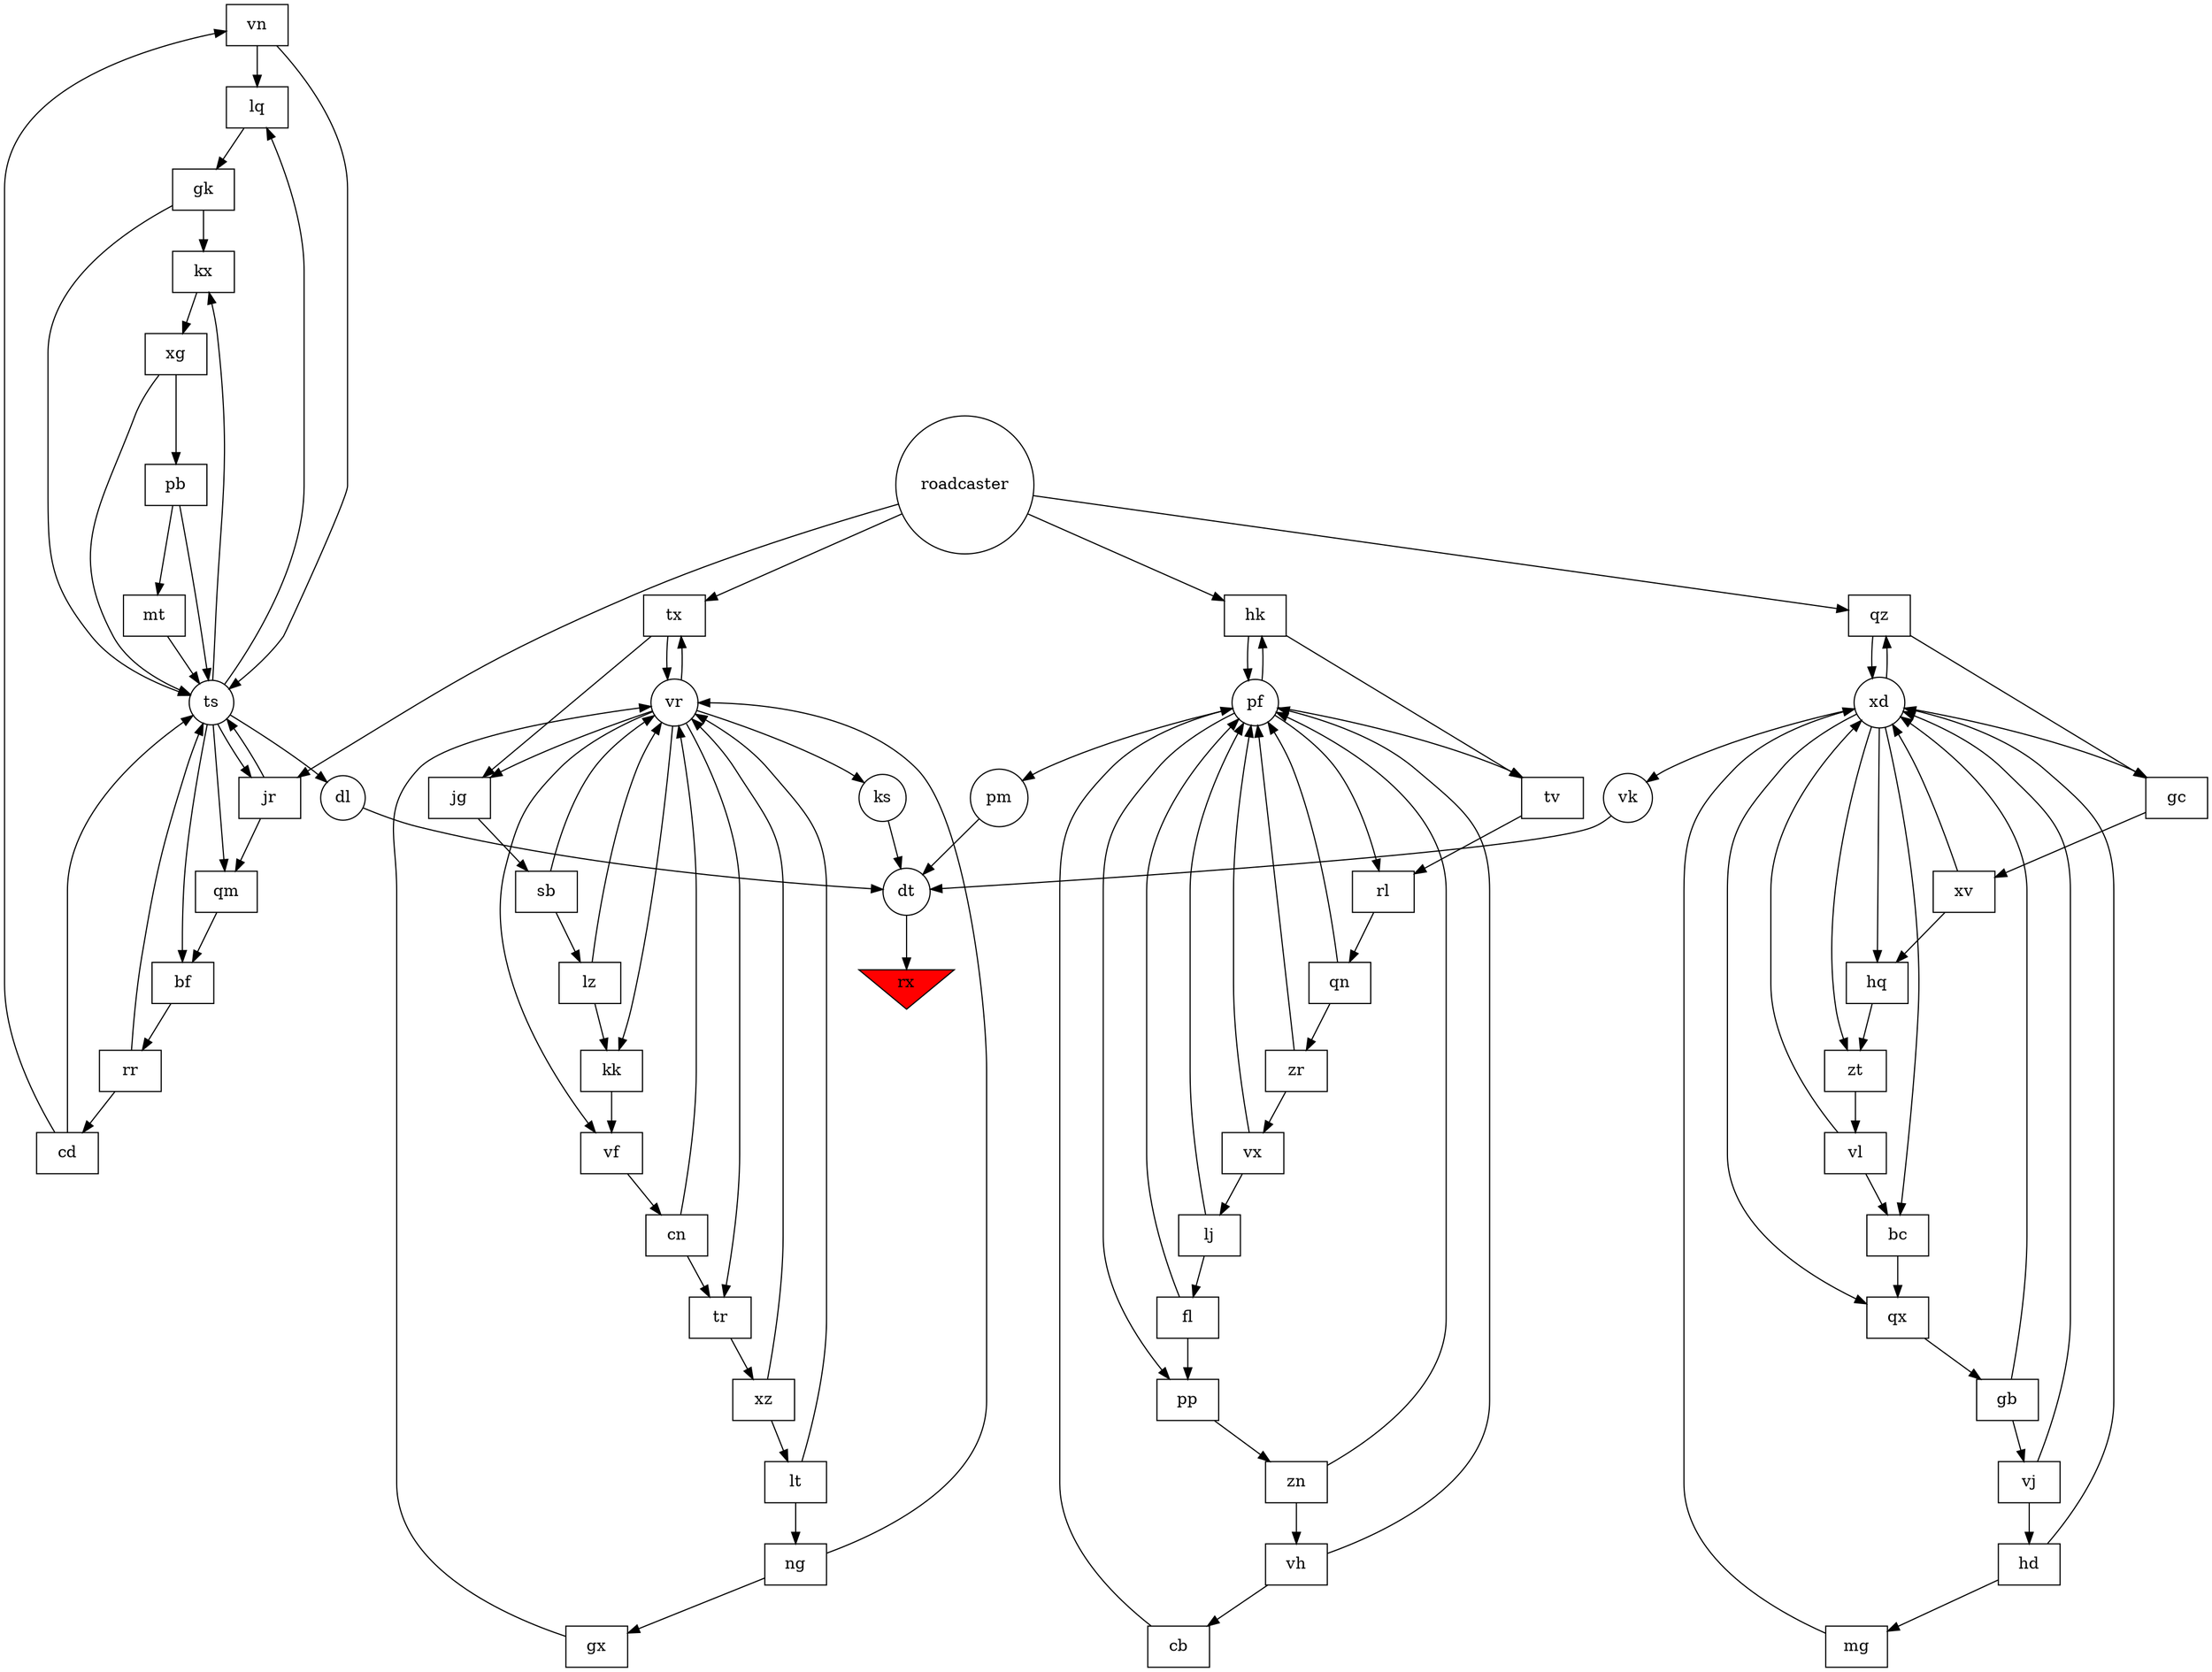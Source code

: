 digraph G {
  vn [shape=rectangle]
  ks [shape=circle]
  zt [shape=rectangle]
  xg [shape=rectangle]
  xd [shape=circle]
  pm [shape=circle]
  gb [shape=rectangle]
  qx [shape=rectangle]
  rl [shape=rectangle]
  lq [shape=rectangle]
  qm [shape=rectangle]
  zn [shape=rectangle]
  lz [shape=rectangle]
  bf [shape=rectangle]
  gx [shape=rectangle]
  zr [shape=rectangle]
  lt [shape=rectangle]
  hd [shape=rectangle]
  mg [shape=rectangle]
  tx [shape=rectangle]
  gk [shape=rectangle]
  vr [shape=circle]
  roadcaster [shape=circle]
  bc [shape=rectangle]
  xz [shape=rectangle]
  jg [shape=rectangle]
  qn [shape=rectangle]
  gc [shape=rectangle]
  vx [shape=rectangle]
  vf [shape=rectangle]
  dt [shape=circle]
  sb [shape=rectangle]
  kx [shape=rectangle]
  hk [shape=rectangle]
  cb [shape=rectangle]
  dl [shape=circle]
  vl [shape=rectangle]
  fl [shape=rectangle]
  ng [shape=rectangle]
  jr [shape=rectangle]
  cd [shape=rectangle]
  mt [shape=rectangle]
  rr [shape=rectangle]
  tr [shape=rectangle]
  hq [shape=rectangle]
  xv [shape=rectangle]
  vj [shape=rectangle]
  pp [shape=rectangle]
  vh [shape=rectangle]
  cn [shape=rectangle]
  kk [shape=rectangle]
  pf [shape=circle]
  ts [shape=circle]
  tv [shape=rectangle]
  vk [shape=circle]
  pb [shape=rectangle]
  lj [shape=rectangle]
  qz [shape=rectangle]
  rx [shape=invtriangle style=filled fillcolor=red]

  vn -> ts
  vn -> lq
  ks -> dt
  zt -> vl
  xg -> ts
  xg -> pb
  xd -> qz
  xd -> bc
  xd -> zt
  xd -> vk
  xd -> hq
  xd -> qx
  xd -> gc
  pm -> dt
  gb -> vj
  gb -> xd
  qx -> gb
  rl -> qn
  lq -> gk
  qm -> bf
  zn -> vh
  zn -> pf
  lz -> kk
  lz -> vr
  bf -> rr
  gx -> vr
  zr -> vx
  zr -> pf
  lt -> ng
  lt -> vr
  hd -> mg
  hd -> xd
  mg -> xd
  tx -> jg
  tx -> vr
  gk -> kx
  gk -> ts
  vr -> tr
  vr -> vf
  vr -> tx
  vr -> ks
  vr -> kk
  vr -> jg
  roadcaster -> qz
  roadcaster -> tx
  roadcaster -> jr
  roadcaster -> hk
  bc -> qx
  xz -> lt
  xz -> vr
  jg -> sb
  qn -> zr
  qn -> pf
  gc -> xv
  vx -> lj
  vx -> pf
  vf -> cn
  dt -> rx
  sb -> lz
  sb -> vr
  kx -> xg
  hk -> pf
  hk -> tv
  cb -> pf
  dl -> dt
  vl -> xd
  vl -> bc
  fl -> pp
  fl -> pf
  ng -> vr
  ng -> gx
  jr -> ts
  jr -> qm
  cd -> vn
  cd -> ts
  mt -> ts
  rr -> ts
  rr -> cd
  tr -> xz
  hq -> zt
  xv -> hq
  xv -> xd
  vj -> xd
  vj -> hd
  pp -> zn
  vh -> pf
  vh -> cb
  cn -> vr
  cn -> tr
  kk -> vf
  pf -> pp
  pf -> tv
  pf -> rl
  pf -> pm
  pf -> hk
  ts -> dl
  ts -> qm
  ts -> kx
  ts -> lq
  ts -> bf
  ts -> jr
  tv -> rl
  vk -> dt
  pb -> ts
  pb -> mt
  lj -> pf
  lj -> fl
  qz -> xd
  qz -> gc
}
